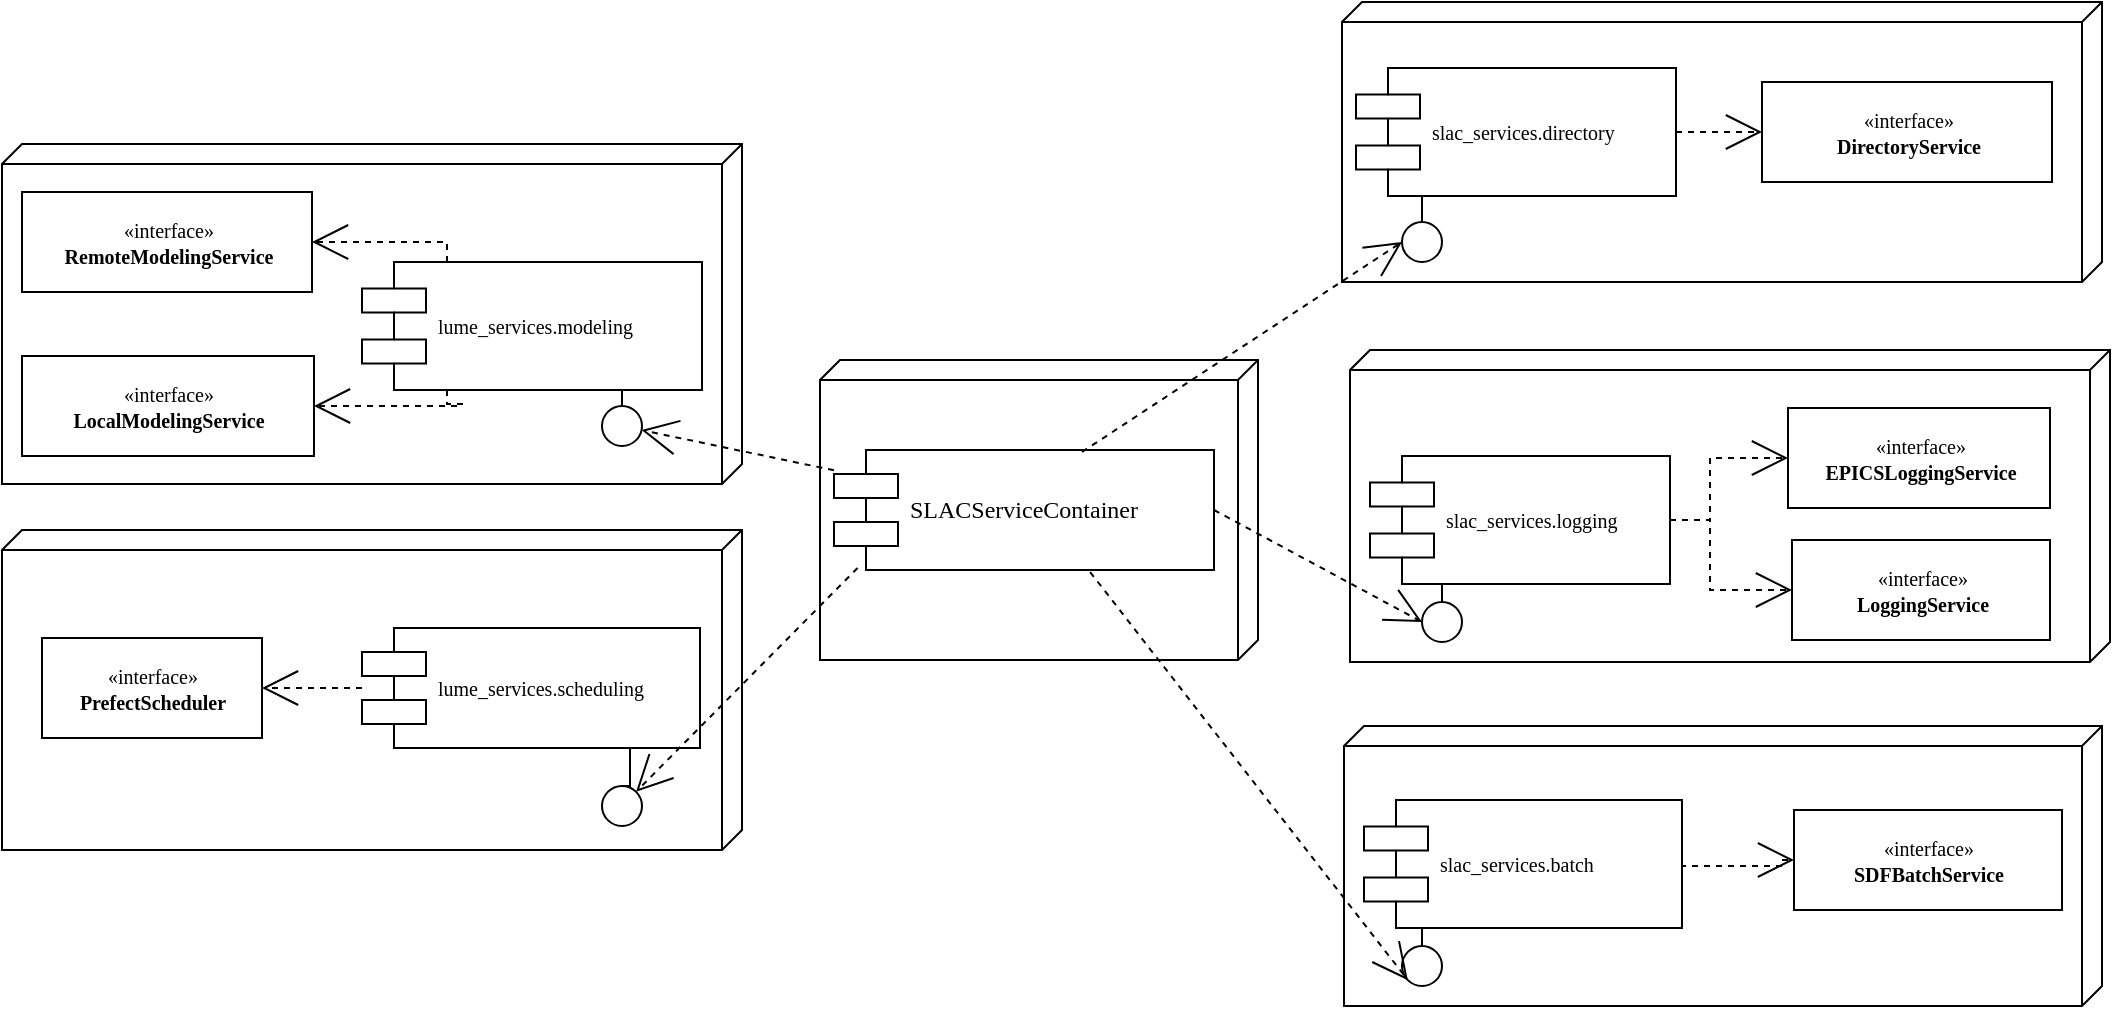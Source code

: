 <mxfile version="16.6.4" type="device"><diagram name="Page-1" id="5f0bae14-7c28-e335-631c-24af17079c00"><mxGraphModel dx="1183" dy="778" grid="1" gridSize="10" guides="1" tooltips="1" connect="1" arrows="1" fold="1" page="1" pageScale="1" pageWidth="1100" pageHeight="850" background="none" math="0" shadow="0"><root><mxCell id="0"/><mxCell id="1" parent="0"/><mxCell id="39150e848f15840c-1" value="" style="verticalAlign=top;align=left;spacingTop=8;spacingLeft=2;spacingRight=12;shape=cube;size=10;direction=south;fontStyle=4;html=1;rounded=0;shadow=0;comic=0;labelBackgroundColor=none;strokeWidth=1;fontFamily=Verdana;fontSize=12" parent="1" vertex="1"><mxGeometry x="30" y="176" width="370" height="170" as="geometry"/></mxCell><mxCell id="39150e848f15840c-2" value="" style="verticalAlign=top;align=left;spacingTop=8;spacingLeft=2;spacingRight=12;shape=cube;size=10;direction=south;fontStyle=4;html=1;rounded=0;shadow=0;comic=0;labelBackgroundColor=none;strokeWidth=1;fontFamily=Verdana;fontSize=12" parent="1" vertex="1"><mxGeometry x="30" y="369" width="370" height="160" as="geometry"/></mxCell><mxCell id="39150e848f15840c-3" value="" style="verticalAlign=top;align=left;spacingTop=8;spacingLeft=2;spacingRight=12;shape=cube;size=10;direction=south;fontStyle=4;html=1;rounded=0;shadow=0;comic=0;labelBackgroundColor=none;strokeWidth=1;fontFamily=Verdana;fontSize=12" parent="1" vertex="1"><mxGeometry x="439" y="284" width="219" height="150" as="geometry"/></mxCell><mxCell id="39150e848f15840c-4" value="&lt;div&gt;&lt;font style=&quot;font-size: 10px&quot;&gt;«interface»&lt;br&gt;&lt;/font&gt;&lt;/div&gt;&lt;div style=&quot;font-size: 10px&quot;&gt;&lt;b&gt;LocalModelingService&lt;/b&gt;&lt;br&gt;&lt;/div&gt;" style="html=1;rounded=0;shadow=0;comic=0;labelBackgroundColor=none;strokeWidth=1;fontFamily=Verdana;fontSize=12;align=center;" parent="1" vertex="1"><mxGeometry x="40" y="282" width="146" height="50" as="geometry"/></mxCell><mxCell id="39150e848f15840c-5" value="&lt;font style=&quot;font-size: 10px&quot;&gt;lume_services.modeling&lt;/font&gt;" style="shape=component;align=left;spacingLeft=36;rounded=0;shadow=0;comic=0;labelBackgroundColor=none;strokeWidth=1;fontFamily=Verdana;fontSize=12;html=1;" parent="1" vertex="1"><mxGeometry x="210" y="235" width="170" height="64" as="geometry"/></mxCell><mxCell id="39150e848f15840c-6" value="" style="ellipse;whiteSpace=wrap;html=1;rounded=0;shadow=0;comic=0;labelBackgroundColor=none;strokeWidth=1;fontFamily=Verdana;fontSize=12;align=center;" parent="1" vertex="1"><mxGeometry x="330" y="307" width="20" height="20" as="geometry"/></mxCell><mxCell id="39150e848f15840c-7" value="&lt;font style=&quot;font-size: 10px&quot;&gt;lume_services.scheduling&lt;/font&gt;" style="shape=component;align=left;spacingLeft=36;rounded=0;shadow=0;comic=0;labelBackgroundColor=none;strokeWidth=1;fontFamily=Verdana;fontSize=12;html=1;" parent="1" vertex="1"><mxGeometry x="210" y="418" width="169" height="60" as="geometry"/></mxCell><mxCell id="39150e848f15840c-8" value="&lt;div&gt;&lt;font style=&quot;font-size: 10px&quot;&gt;«interface»&lt;br&gt;&lt;/font&gt;&lt;/div&gt;&lt;div style=&quot;font-size: 10px&quot;&gt;&lt;b&gt;PrefectScheduler&lt;/b&gt;&lt;br&gt;&lt;/div&gt;" style="html=1;rounded=0;shadow=0;comic=0;labelBackgroundColor=none;strokeWidth=1;fontFamily=Verdana;fontSize=12;align=center;" parent="1" vertex="1"><mxGeometry x="50" y="423" width="110" height="50" as="geometry"/></mxCell><mxCell id="39150e848f15840c-9" value="" style="ellipse;whiteSpace=wrap;html=1;rounded=0;shadow=0;comic=0;labelBackgroundColor=none;strokeWidth=1;fontFamily=Verdana;fontSize=12;align=center;" parent="1" vertex="1"><mxGeometry x="330" y="497" width="20" height="20" as="geometry"/></mxCell><mxCell id="39150e848f15840c-10" value="SLACServiceContainer" style="shape=component;align=left;spacingLeft=36;rounded=0;shadow=0;comic=0;labelBackgroundColor=none;strokeWidth=1;fontFamily=Verdana;fontSize=12;html=1;" parent="1" vertex="1"><mxGeometry x="446" y="329" width="190" height="60" as="geometry"/></mxCell><mxCell id="39150e848f15840c-11" style="edgeStyle=none;rounded=0;html=1;dashed=1;labelBackgroundColor=none;startArrow=none;startFill=0;startSize=8;endArrow=open;endFill=0;endSize=16;fontFamily=Verdana;fontSize=12;" parent="1" source="39150e848f15840c-10" target="39150e848f15840c-6" edge="1"><mxGeometry relative="1" as="geometry"/></mxCell><mxCell id="39150e848f15840c-12" style="edgeStyle=none;rounded=0;html=1;dashed=1;labelBackgroundColor=none;startArrow=none;startFill=0;startSize=8;endArrow=open;endFill=0;endSize=16;fontFamily=Verdana;fontSize=12;exitX=0.062;exitY=0.983;exitDx=0;exitDy=0;exitPerimeter=0;" parent="1" source="39150e848f15840c-10" target="39150e848f15840c-9" edge="1"><mxGeometry relative="1" as="geometry"><mxPoint x="560" y="350" as="sourcePoint"/></mxGeometry></mxCell><mxCell id="39150e848f15840c-13" style="edgeStyle=elbowEdgeStyle;rounded=0;html=1;labelBackgroundColor=none;startArrow=none;startFill=0;startSize=8;endArrow=none;endFill=0;endSize=16;fontFamily=Verdana;fontSize=12;entryX=0.814;entryY=1;entryDx=0;entryDy=0;entryPerimeter=0;exitX=0.5;exitY=0;exitDx=0;exitDy=0;" parent="1" source="39150e848f15840c-9" target="39150e848f15840c-7" edge="1"><mxGeometry relative="1" as="geometry"/></mxCell><mxCell id="39150e848f15840c-14" style="edgeStyle=elbowEdgeStyle;rounded=0;html=1;labelBackgroundColor=none;startArrow=none;startFill=0;startSize=8;endArrow=none;endFill=0;endSize=16;fontFamily=Verdana;fontSize=12;" parent="1" source="39150e848f15840c-6" target="39150e848f15840c-5" edge="1"><mxGeometry relative="1" as="geometry"/></mxCell><mxCell id="39150e848f15840c-15" style="edgeStyle=orthogonalEdgeStyle;rounded=0;html=1;labelBackgroundColor=none;startArrow=none;startFill=0;startSize=8;endArrow=open;endFill=0;endSize=16;fontFamily=Verdana;fontSize=12;dashed=1;exitX=0.25;exitY=1;exitDx=0;exitDy=0;entryX=1;entryY=0.5;entryDx=0;entryDy=0;" parent="1" source="39150e848f15840c-5" target="39150e848f15840c-4" edge="1"><mxGeometry relative="1" as="geometry"><Array as="points"><mxPoint x="253" y="306"/><mxPoint x="260" y="306"/><mxPoint x="260" y="307"/></Array><mxPoint x="190" y="306" as="targetPoint"/></mxGeometry></mxCell><mxCell id="39150e848f15840c-16" style="edgeStyle=orthogonalEdgeStyle;rounded=0;html=1;dashed=1;labelBackgroundColor=none;startArrow=none;startFill=0;startSize=8;endArrow=open;endFill=0;endSize=16;fontFamily=Verdana;fontSize=12;" parent="1" source="39150e848f15840c-7" target="39150e848f15840c-8" edge="1"><mxGeometry relative="1" as="geometry"/></mxCell><mxCell id="eYSRzyYqPFB4z70xJ-R0-1" value="&lt;div&gt;&lt;font style=&quot;font-size: 10px&quot;&gt;«interface»&lt;b&gt;&lt;br&gt;&lt;/b&gt;&lt;/font&gt;&lt;/div&gt;&lt;div style=&quot;font-size: 10px&quot;&gt;&lt;font style=&quot;font-size: 10px&quot;&gt;&lt;b&gt;Remote&lt;/b&gt;&lt;/font&gt;&lt;b&gt;&lt;font style=&quot;font-size: 10px&quot; size=&quot;3&quot;&gt;ModelingService&lt;/font&gt;&lt;br&gt;&lt;/b&gt;&lt;/div&gt;" style="html=1;rounded=0;shadow=0;comic=0;labelBackgroundColor=none;strokeWidth=1;fontFamily=Verdana;fontSize=12;align=center;" parent="1" vertex="1"><mxGeometry x="40" y="200" width="145" height="50" as="geometry"/></mxCell><mxCell id="eYSRzyYqPFB4z70xJ-R0-2" style="edgeStyle=orthogonalEdgeStyle;rounded=0;html=1;labelBackgroundColor=none;startArrow=none;startFill=0;startSize=8;endArrow=open;endFill=0;endSize=16;fontFamily=Verdana;fontSize=12;dashed=1;entryX=1;entryY=0.5;entryDx=0;entryDy=0;exitX=0.25;exitY=0;exitDx=0;exitDy=0;" parent="1" source="39150e848f15840c-5" target="eYSRzyYqPFB4z70xJ-R0-1" edge="1"><mxGeometry relative="1" as="geometry"><Array as="points"/><mxPoint x="360" y="280" as="sourcePoint"/><mxPoint x="280" y="306" as="targetPoint"/></mxGeometry></mxCell><mxCell id="FkRkP0dRFOEziu3xaWCg-4" value="" style="verticalAlign=top;align=left;spacingTop=8;spacingLeft=2;spacingRight=12;shape=cube;size=10;direction=south;fontStyle=4;html=1;rounded=0;shadow=0;comic=0;labelBackgroundColor=none;strokeWidth=1;fontFamily=Verdana;fontSize=12" vertex="1" parent="1"><mxGeometry x="700" y="105" width="380" height="140" as="geometry"/></mxCell><mxCell id="FkRkP0dRFOEziu3xaWCg-6" value="&lt;font style=&quot;font-size: 10px&quot;&gt;slac_services.direc&lt;font style=&quot;font-size: 10px&quot;&gt;tor&lt;/font&gt;&lt;/font&gt;&lt;font style=&quot;font-size: 10px&quot;&gt;y&lt;/font&gt;" style="shape=component;align=left;spacingLeft=36;rounded=0;shadow=0;comic=0;labelBackgroundColor=none;strokeWidth=1;fontFamily=Verdana;fontSize=12;html=1;" vertex="1" parent="1"><mxGeometry x="707" y="138" width="160" height="64" as="geometry"/></mxCell><mxCell id="FkRkP0dRFOEziu3xaWCg-7" value="" style="ellipse;whiteSpace=wrap;html=1;rounded=0;shadow=0;comic=0;labelBackgroundColor=none;strokeWidth=1;fontFamily=Verdana;fontSize=12;align=center;" vertex="1" parent="1"><mxGeometry x="730" y="215" width="20" height="20" as="geometry"/></mxCell><mxCell id="FkRkP0dRFOEziu3xaWCg-8" style="edgeStyle=elbowEdgeStyle;rounded=0;html=1;labelBackgroundColor=none;startArrow=none;startFill=0;startSize=8;endArrow=none;endFill=0;endSize=16;fontFamily=Verdana;fontSize=12;" edge="1" parent="1" source="FkRkP0dRFOEziu3xaWCg-7" target="FkRkP0dRFOEziu3xaWCg-6"><mxGeometry relative="1" as="geometry"/></mxCell><mxCell id="FkRkP0dRFOEziu3xaWCg-9" style="edgeStyle=orthogonalEdgeStyle;rounded=0;html=1;labelBackgroundColor=none;startArrow=none;startFill=0;startSize=8;endArrow=open;endFill=0;endSize=16;fontFamily=Verdana;fontSize=12;dashed=1;exitX=1;exitY=0.5;exitDx=0;exitDy=0;entryX=0;entryY=0.5;entryDx=0;entryDy=0;" edge="1" parent="1" source="FkRkP0dRFOEziu3xaWCg-6" target="FkRkP0dRFOEziu3xaWCg-10"><mxGeometry relative="1" as="geometry"><Array as="points"/><mxPoint x="990" y="190" as="targetPoint"/></mxGeometry></mxCell><mxCell id="FkRkP0dRFOEziu3xaWCg-10" value="&lt;div&gt;&lt;font style=&quot;font-size: 10px&quot;&gt;«interface»&lt;b&gt;&lt;br&gt;&lt;/b&gt;&lt;/font&gt;&lt;/div&gt;&lt;div style=&quot;font-size: 10px&quot;&gt;&lt;b&gt;&lt;font style=&quot;font-size: 10px&quot; size=&quot;3&quot;&gt;DirectoryService&lt;/font&gt;&lt;br&gt;&lt;/b&gt;&lt;/div&gt;" style="html=1;rounded=0;shadow=0;comic=0;labelBackgroundColor=none;strokeWidth=1;fontFamily=Verdana;fontSize=12;align=center;" vertex="1" parent="1"><mxGeometry x="910" y="145" width="145" height="50" as="geometry"/></mxCell><mxCell id="FkRkP0dRFOEziu3xaWCg-12" value="" style="verticalAlign=top;align=left;spacingTop=8;spacingLeft=2;spacingRight=12;shape=cube;size=10;direction=south;fontStyle=4;html=1;rounded=0;shadow=0;comic=0;labelBackgroundColor=none;strokeWidth=1;fontFamily=Verdana;fontSize=12" vertex="1" parent="1"><mxGeometry x="704" y="279" width="380" height="156" as="geometry"/></mxCell><mxCell id="FkRkP0dRFOEziu3xaWCg-13" value="&lt;font style=&quot;font-size: 10px&quot;&gt;slac_services.logging&lt;/font&gt;&lt;font style=&quot;font-size: 10px&quot;&gt;&lt;/font&gt;" style="shape=component;align=left;spacingLeft=36;rounded=0;shadow=0;comic=0;labelBackgroundColor=none;strokeWidth=1;fontFamily=Verdana;fontSize=12;html=1;" vertex="1" parent="1"><mxGeometry x="714" y="332" width="150" height="64" as="geometry"/></mxCell><mxCell id="FkRkP0dRFOEziu3xaWCg-14" value="" style="ellipse;whiteSpace=wrap;html=1;rounded=0;shadow=0;comic=0;labelBackgroundColor=none;strokeWidth=1;fontFamily=Verdana;fontSize=12;align=center;" vertex="1" parent="1"><mxGeometry x="740" y="405" width="20" height="20" as="geometry"/></mxCell><mxCell id="FkRkP0dRFOEziu3xaWCg-15" style="edgeStyle=elbowEdgeStyle;rounded=0;html=1;labelBackgroundColor=none;startArrow=none;startFill=0;startSize=8;endArrow=none;endFill=0;endSize=16;fontFamily=Verdana;fontSize=12;" edge="1" parent="1" source="FkRkP0dRFOEziu3xaWCg-14" target="FkRkP0dRFOEziu3xaWCg-13"><mxGeometry relative="1" as="geometry"/></mxCell><mxCell id="FkRkP0dRFOEziu3xaWCg-16" style="edgeStyle=orthogonalEdgeStyle;rounded=0;html=1;labelBackgroundColor=none;startArrow=none;startFill=0;startSize=8;endArrow=open;endFill=0;endSize=16;fontFamily=Verdana;fontSize=12;dashed=1;exitX=1;exitY=0.5;exitDx=0;exitDy=0;entryX=0;entryY=0.5;entryDx=0;entryDy=0;" edge="1" parent="1" source="FkRkP0dRFOEziu3xaWCg-13" target="FkRkP0dRFOEziu3xaWCg-17"><mxGeometry relative="1" as="geometry"><Array as="points"><mxPoint x="884" y="364"/><mxPoint x="884" y="333"/></Array><mxPoint x="984" y="384" as="targetPoint"/></mxGeometry></mxCell><mxCell id="FkRkP0dRFOEziu3xaWCg-17" value="&lt;div&gt;&lt;font style=&quot;font-size: 10px&quot;&gt;«interface»&lt;b&gt;&lt;br&gt;&lt;/b&gt;&lt;/font&gt;&lt;/div&gt;&lt;div style=&quot;font-size: 10px&quot;&gt;&lt;b&gt;&lt;font style=&quot;font-size: 10px&quot; size=&quot;3&quot;&gt;EPICSLoggingService&lt;/font&gt;&lt;br&gt;&lt;/b&gt;&lt;/div&gt;" style="html=1;rounded=0;shadow=0;comic=0;labelBackgroundColor=none;strokeWidth=1;fontFamily=Verdana;fontSize=12;align=center;" vertex="1" parent="1"><mxGeometry x="923" y="308" width="131" height="50" as="geometry"/></mxCell><mxCell id="FkRkP0dRFOEziu3xaWCg-18" value="&lt;div&gt;&lt;font style=&quot;font-size: 10px&quot;&gt;«interface»&lt;b&gt;&lt;br&gt;&lt;/b&gt;&lt;/font&gt;&lt;/div&gt;&lt;div style=&quot;font-size: 10px&quot;&gt;&lt;b&gt;&lt;font style=&quot;font-size: 10px&quot; size=&quot;3&quot;&gt;LoggingService&lt;/font&gt;&lt;br&gt;&lt;/b&gt;&lt;/div&gt;" style="html=1;rounded=0;shadow=0;comic=0;labelBackgroundColor=none;strokeWidth=1;fontFamily=Verdana;fontSize=12;align=center;" vertex="1" parent="1"><mxGeometry x="925" y="374" width="129" height="50" as="geometry"/></mxCell><mxCell id="FkRkP0dRFOEziu3xaWCg-19" style="edgeStyle=orthogonalEdgeStyle;rounded=0;html=1;labelBackgroundColor=none;startArrow=none;startFill=0;startSize=8;endArrow=open;endFill=0;endSize=16;fontFamily=Verdana;fontSize=12;dashed=1;exitX=1;exitY=0.5;exitDx=0;exitDy=0;entryX=0;entryY=0.5;entryDx=0;entryDy=0;" edge="1" parent="1" source="FkRkP0dRFOEziu3xaWCg-13" target="FkRkP0dRFOEziu3xaWCg-18"><mxGeometry relative="1" as="geometry"><Array as="points"><mxPoint x="884" y="364"/><mxPoint x="884" y="399"/></Array><mxPoint x="963" y="343" as="targetPoint"/><mxPoint x="934" y="374" as="sourcePoint"/></mxGeometry></mxCell><mxCell id="FkRkP0dRFOEziu3xaWCg-20" value="" style="verticalAlign=top;align=left;spacingTop=8;spacingLeft=2;spacingRight=12;shape=cube;size=10;direction=south;fontStyle=4;html=1;rounded=0;shadow=0;comic=0;labelBackgroundColor=none;strokeWidth=1;fontFamily=Verdana;fontSize=12" vertex="1" parent="1"><mxGeometry x="701" y="467" width="379" height="140" as="geometry"/></mxCell><mxCell id="FkRkP0dRFOEziu3xaWCg-21" value="&lt;font style=&quot;font-size: 10px&quot;&gt;slac_services.batch&lt;/font&gt;" style="shape=component;align=left;spacingLeft=36;rounded=0;shadow=0;comic=0;labelBackgroundColor=none;strokeWidth=1;fontFamily=Verdana;fontSize=12;html=1;" vertex="1" parent="1"><mxGeometry x="711" y="504" width="159" height="64" as="geometry"/></mxCell><mxCell id="FkRkP0dRFOEziu3xaWCg-22" value="" style="ellipse;whiteSpace=wrap;html=1;rounded=0;shadow=0;comic=0;labelBackgroundColor=none;strokeWidth=1;fontFamily=Verdana;fontSize=12;align=center;" vertex="1" parent="1"><mxGeometry x="730" y="577" width="20" height="20" as="geometry"/></mxCell><mxCell id="FkRkP0dRFOEziu3xaWCg-23" style="edgeStyle=elbowEdgeStyle;rounded=0;html=1;labelBackgroundColor=none;startArrow=none;startFill=0;startSize=8;endArrow=none;endFill=0;endSize=16;fontFamily=Verdana;fontSize=12;" edge="1" parent="1" source="FkRkP0dRFOEziu3xaWCg-22" target="FkRkP0dRFOEziu3xaWCg-21"><mxGeometry relative="1" as="geometry"/></mxCell><mxCell id="FkRkP0dRFOEziu3xaWCg-24" style="edgeStyle=orthogonalEdgeStyle;rounded=0;html=1;labelBackgroundColor=none;startArrow=none;startFill=0;startSize=8;endArrow=open;endFill=0;endSize=16;fontFamily=Verdana;fontSize=12;dashed=1;exitX=1;exitY=0.5;exitDx=0;exitDy=0;entryX=0;entryY=0.5;entryDx=0;entryDy=0;" edge="1" parent="1" source="FkRkP0dRFOEziu3xaWCg-21" target="FkRkP0dRFOEziu3xaWCg-25"><mxGeometry relative="1" as="geometry"><Array as="points"><mxPoint x="870" y="537"/><mxPoint x="920" y="537"/><mxPoint x="920" y="534"/></Array><mxPoint x="940" y="537" as="targetPoint"/></mxGeometry></mxCell><mxCell id="FkRkP0dRFOEziu3xaWCg-25" value="&lt;div&gt;&lt;font style=&quot;font-size: 10px&quot;&gt;«interface»&lt;b&gt;&lt;br&gt;&lt;/b&gt;&lt;/font&gt;&lt;/div&gt;&lt;div style=&quot;font-size: 10px&quot;&gt;&lt;b&gt;&lt;font style=&quot;font-size: 10px&quot; size=&quot;3&quot;&gt;SDFBatchService&lt;/font&gt;&lt;br&gt;&lt;/b&gt;&lt;/div&gt;" style="html=1;rounded=0;shadow=0;comic=0;labelBackgroundColor=none;strokeWidth=1;fontFamily=Verdana;fontSize=12;align=center;" vertex="1" parent="1"><mxGeometry x="926" y="509" width="134" height="50" as="geometry"/></mxCell><mxCell id="FkRkP0dRFOEziu3xaWCg-47" style="edgeStyle=none;rounded=0;html=1;dashed=1;labelBackgroundColor=none;startArrow=none;startFill=0;startSize=8;endArrow=open;endFill=0;endSize=16;fontFamily=Verdana;fontSize=12;entryX=0;entryY=1;entryDx=0;entryDy=0;exitX=0.674;exitY=1.017;exitDx=0;exitDy=0;exitPerimeter=0;" edge="1" parent="1" source="39150e848f15840c-10" target="FkRkP0dRFOEziu3xaWCg-22"><mxGeometry relative="1" as="geometry"><mxPoint x="467.78" y="397.98" as="sourcePoint"/><mxPoint x="357.011" y="509.869" as="targetPoint"/></mxGeometry></mxCell><mxCell id="FkRkP0dRFOEziu3xaWCg-48" style="edgeStyle=none;rounded=0;html=1;dashed=1;labelBackgroundColor=none;startArrow=none;startFill=0;startSize=8;endArrow=open;endFill=0;endSize=16;fontFamily=Verdana;fontSize=12;entryX=0;entryY=0.5;entryDx=0;entryDy=0;" edge="1" parent="1" target="FkRkP0dRFOEziu3xaWCg-7"><mxGeometry relative="1" as="geometry"><mxPoint x="570" y="330" as="sourcePoint"/><mxPoint x="742.929" y="555.071" as="targetPoint"/></mxGeometry></mxCell><mxCell id="FkRkP0dRFOEziu3xaWCg-49" style="edgeStyle=none;rounded=0;html=1;dashed=1;labelBackgroundColor=none;startArrow=none;startFill=0;startSize=8;endArrow=open;endFill=0;endSize=16;fontFamily=Verdana;fontSize=12;entryX=0;entryY=0.5;entryDx=0;entryDy=0;exitX=1;exitY=0.5;exitDx=0;exitDy=0;" edge="1" parent="1" source="39150e848f15840c-10" target="FkRkP0dRFOEziu3xaWCg-14"><mxGeometry relative="1" as="geometry"><mxPoint x="456" y="349.149" as="sourcePoint"/><mxPoint x="359.789" y="329.045" as="targetPoint"/></mxGeometry></mxCell></root></mxGraphModel></diagram></mxfile>